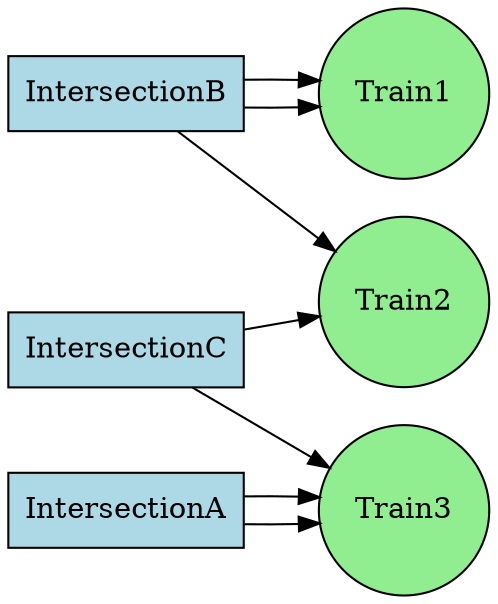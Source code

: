 digraph RAG {
  rankdir=LR;
  node [shape=rectangle, style=filled, fillcolor=lightblue];
  "Train1" [shape=circle, fillcolor=lightgreen];
  "IntersectionB" -> "Train1";
  "IntersectionB" -> "Train1";
  "Train2" [shape=circle, fillcolor=lightgreen];
  "IntersectionB" -> "Train2";
  "IntersectionC" -> "Train2";
  "Train3" [shape=circle, fillcolor=lightgreen];
  "IntersectionC" -> "Train3";
  "IntersectionA" -> "Train3";
  "IntersectionA" -> "Train3";
}
